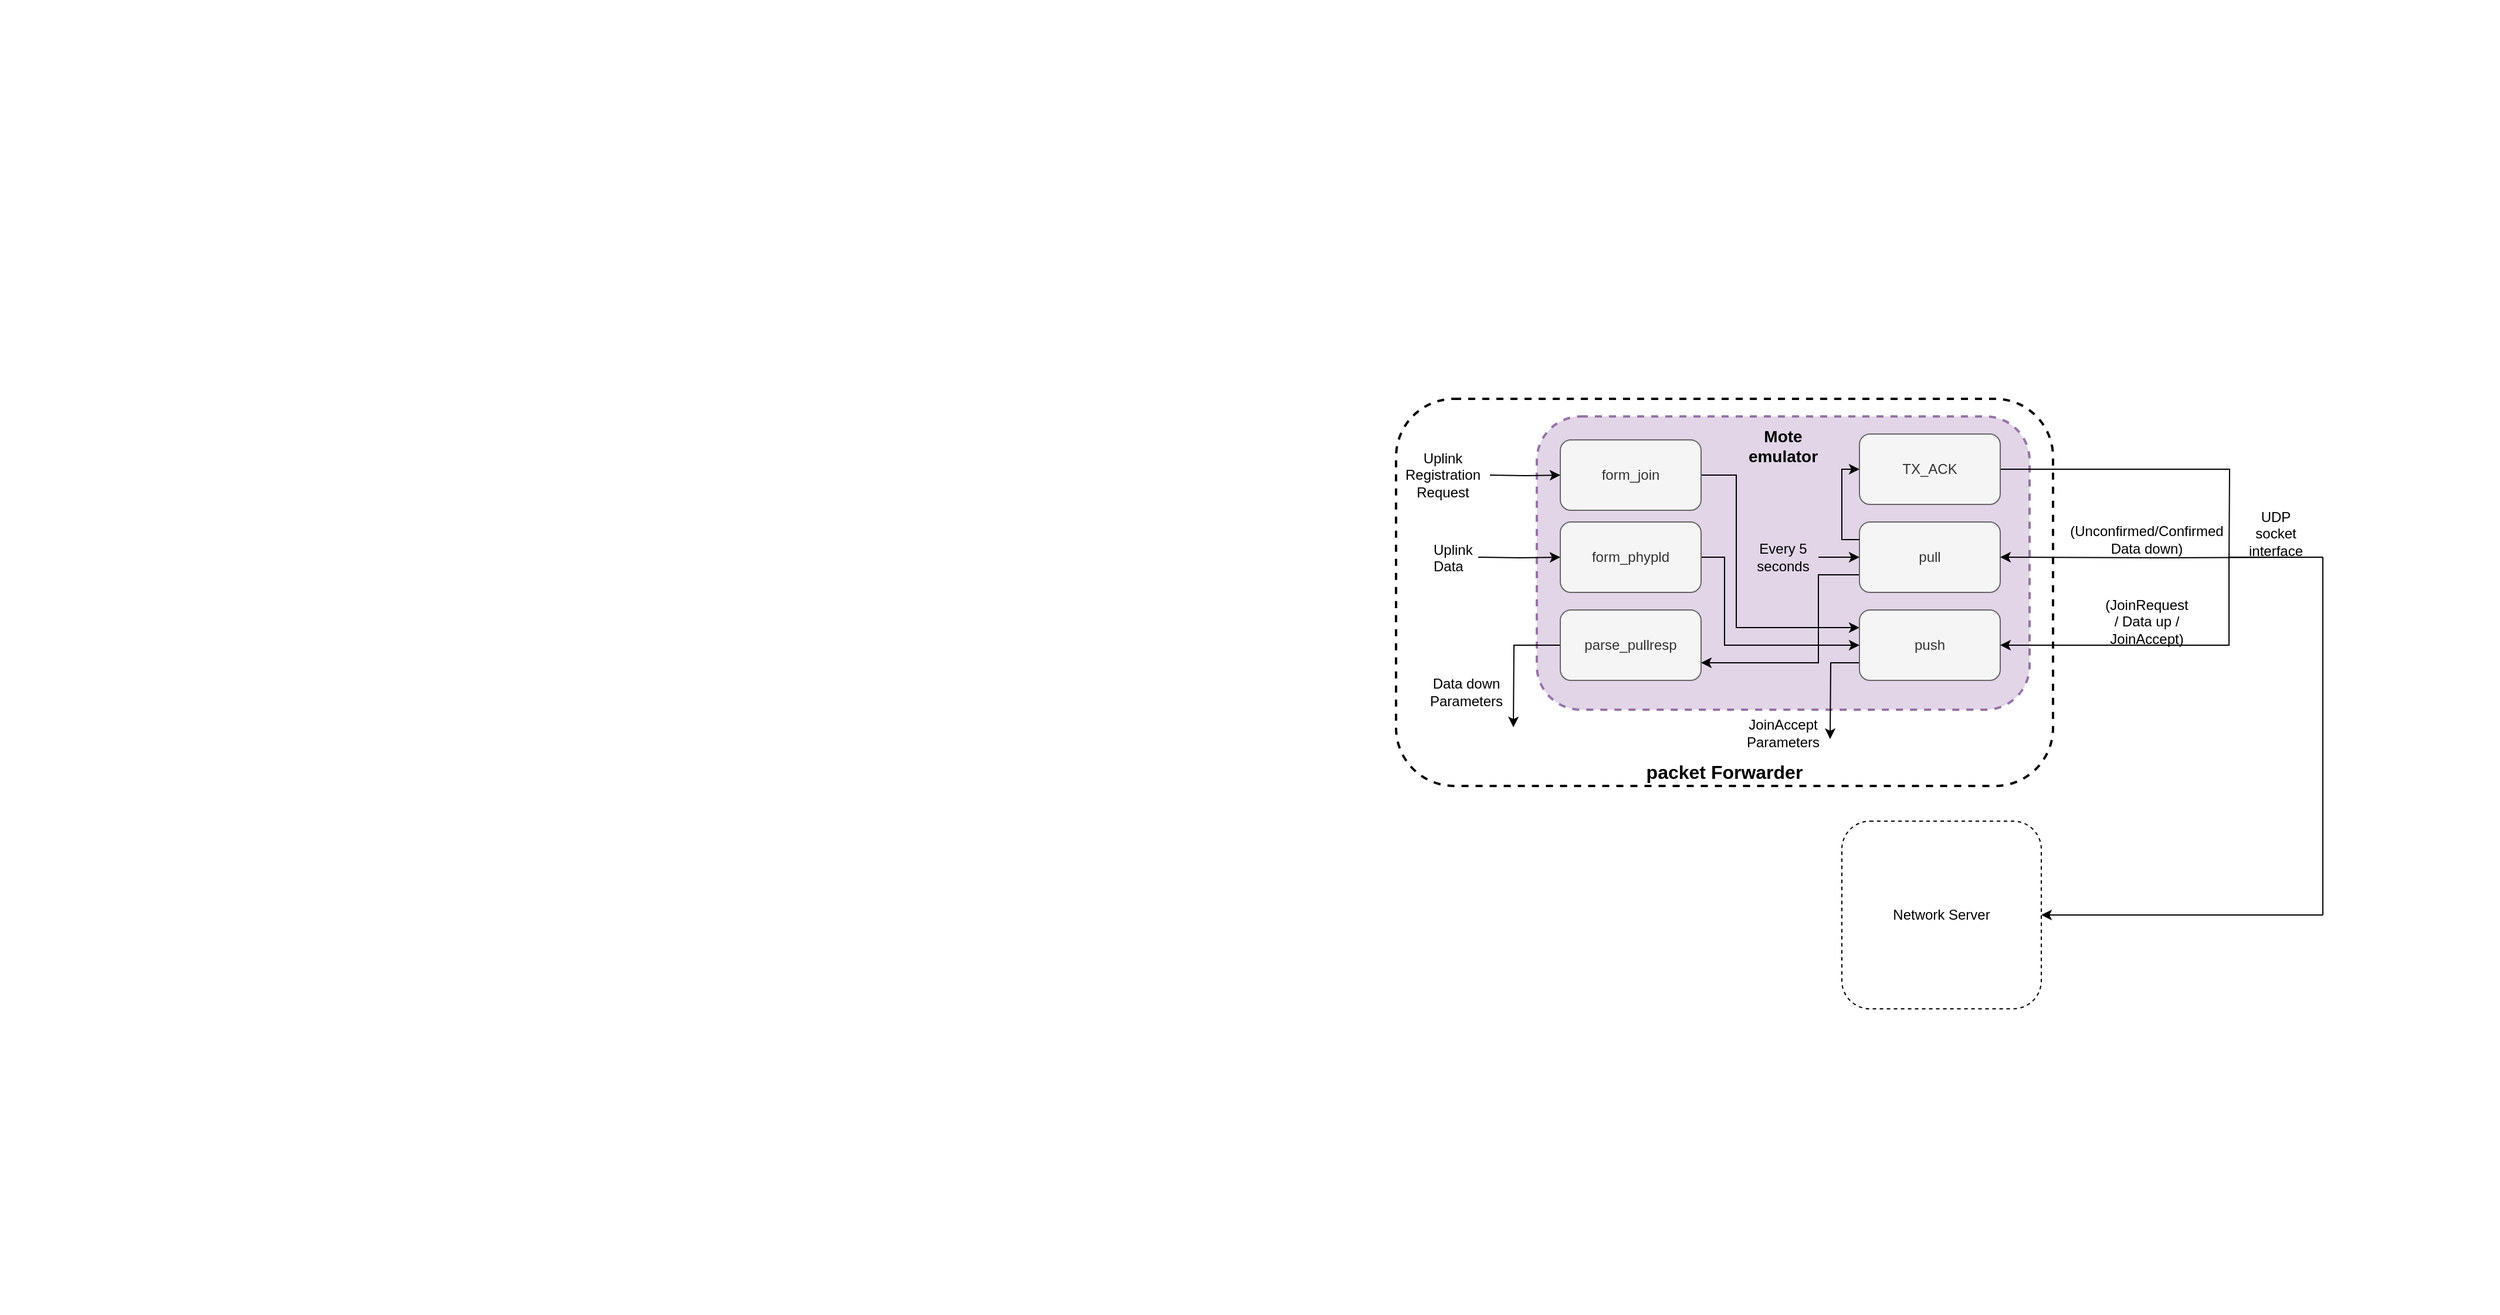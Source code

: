 <mxfile version="22.1.18" type="device">
  <diagram name="Page-1" id="E5AxCyOhZKjhce2MvHdj">
    <mxGraphModel dx="3290" dy="1312" grid="1" gridSize="5" guides="1" tooltips="1" connect="1" arrows="1" fold="1" page="1" pageScale="1" pageWidth="850" pageHeight="1100" math="0" shadow="0">
      <root>
        <mxCell id="0" />
        <mxCell id="1" parent="0" />
        <mxCell id="ir3scniFZbBamXwvJh3l-37" value="&lt;div style=&quot;font-size: 16px;&quot;&gt;&lt;font style=&quot;font-size: 16px;&quot;&gt;&lt;br&gt;&lt;/font&gt;&lt;/div&gt;&lt;div style=&quot;font-size: 16px;&quot;&gt;&lt;font style=&quot;font-size: 16px;&quot;&gt;&lt;br&gt;&lt;/font&gt;&lt;/div&gt;&lt;div style=&quot;font-size: 16px;&quot;&gt;&lt;font style=&quot;font-size: 16px;&quot;&gt;&lt;br&gt;&lt;/font&gt;&lt;/div&gt;&lt;div style=&quot;font-size: 16px;&quot;&gt;&lt;font style=&quot;font-size: 16px;&quot;&gt;&lt;br&gt;&lt;/font&gt;&lt;/div&gt;&lt;div style=&quot;font-size: 16px;&quot;&gt;&lt;font style=&quot;font-size: 16px;&quot;&gt;&lt;br&gt;&lt;/font&gt;&lt;/div&gt;&lt;div style=&quot;font-size: 16px;&quot;&gt;&lt;font style=&quot;font-size: 16px;&quot;&gt;&lt;br&gt;&lt;/font&gt;&lt;/div&gt;&lt;div style=&quot;font-size: 16px;&quot;&gt;&lt;font style=&quot;font-size: 16px;&quot;&gt;&lt;br&gt;&lt;/font&gt;&lt;/div&gt;&lt;div style=&quot;font-size: 16px;&quot;&gt;&lt;font style=&quot;font-size: 16px;&quot;&gt;&lt;br&gt;&lt;/font&gt;&lt;/div&gt;&lt;div style=&quot;font-size: 16px;&quot;&gt;&lt;font style=&quot;font-size: 16px;&quot;&gt;&lt;br&gt;&lt;/font&gt;&lt;/div&gt;&lt;div style=&quot;font-size: 16px;&quot;&gt;&lt;font style=&quot;font-size: 16px;&quot;&gt;&lt;br&gt;&lt;/font&gt;&lt;/div&gt;&lt;div style=&quot;font-size: 16px;&quot;&gt;&lt;font style=&quot;font-size: 16px;&quot;&gt;&lt;br&gt;&lt;/font&gt;&lt;/div&gt;&lt;div style=&quot;font-size: 16px;&quot;&gt;&lt;font style=&quot;font-size: 16px;&quot;&gt;&lt;br&gt;&lt;/font&gt;&lt;/div&gt;&lt;div style=&quot;font-size: 16px;&quot;&gt;&lt;font style=&quot;font-size: 16px;&quot;&gt;&lt;br&gt;&lt;/font&gt;&lt;/div&gt;&lt;div style=&quot;font-size: 16px;&quot;&gt;&lt;font style=&quot;font-size: 16px;&quot;&gt;&lt;br&gt;&lt;/font&gt;&lt;/div&gt;&lt;div style=&quot;font-size: 16px;&quot;&gt;&lt;font style=&quot;font-size: 16px;&quot;&gt;&lt;br&gt;&lt;/font&gt;&lt;/div&gt;&lt;div style=&quot;font-size: 16px;&quot;&gt;&lt;font style=&quot;font-size: 16px;&quot;&gt;&lt;br&gt;&lt;/font&gt;&lt;/div&gt;&lt;div style=&quot;font-size: 16px;&quot;&gt;&lt;font style=&quot;font-size: 16px;&quot;&gt;&lt;b&gt;packet Forwarder&lt;/b&gt;&lt;/font&gt;&lt;/div&gt;" style="rounded=1;whiteSpace=wrap;html=1;dashed=1;movable=1;resizable=1;rotatable=1;deletable=1;editable=1;locked=0;connectable=1;strokeWidth=2;" parent="1" vertex="1">
          <mxGeometry x="1000" y="1090" width="560" height="330" as="geometry" />
        </mxCell>
        <mxCell id="ir3scniFZbBamXwvJh3l-42" value="" style="rounded=1;whiteSpace=wrap;html=1;dashed=1;fillColor=#e1d5e7;strokeColor=#9673a6;movable=0;resizable=0;rotatable=0;deletable=0;editable=0;locked=1;connectable=0;strokeWidth=2;" parent="1" vertex="1">
          <mxGeometry x="1120" y="1105" width="420" height="250" as="geometry" />
        </mxCell>
        <mxCell id="ir3scniFZbBamXwvJh3l-43" value="Uplink Registration Request" style="text;html=1;strokeColor=none;fillColor=none;align=center;verticalAlign=middle;whiteSpace=wrap;rounded=0;" parent="1" vertex="1">
          <mxGeometry x="1010" y="1140" width="60" height="30" as="geometry" />
        </mxCell>
        <mxCell id="ir3scniFZbBamXwvJh3l-46" value="&lt;div&gt;Uplink Data&lt;/div&gt;" style="text;whiteSpace=wrap;html=1;" parent="1" vertex="1">
          <mxGeometry x="1030" y="1205" width="60" height="40" as="geometry" />
        </mxCell>
        <mxCell id="ir3scniFZbBamXwvJh3l-56" style="edgeStyle=orthogonalEdgeStyle;rounded=0;orthogonalLoop=1;jettySize=auto;html=1;entryX=0;entryY=0.25;entryDx=0;entryDy=0;" parent="1" source="ir3scniFZbBamXwvJh3l-48" target="ir3scniFZbBamXwvJh3l-49" edge="1">
          <mxGeometry relative="1" as="geometry">
            <Array as="points">
              <mxPoint x="1290" y="1155" />
              <mxPoint x="1290" y="1285" />
            </Array>
          </mxGeometry>
        </mxCell>
        <mxCell id="ir3scniFZbBamXwvJh3l-48" value="form_join" style="rounded=1;whiteSpace=wrap;html=1;fillColor=#f5f5f5;fontColor=#333333;strokeColor=#666666;" parent="1" vertex="1">
          <mxGeometry x="1140" y="1125" width="120" height="60" as="geometry" />
        </mxCell>
        <mxCell id="KBEGa4izW0I-MYj9QVqM-2" style="edgeStyle=orthogonalEdgeStyle;rounded=0;orthogonalLoop=1;jettySize=auto;html=1;exitX=0;exitY=0.75;exitDx=0;exitDy=0;" edge="1" parent="1" source="ir3scniFZbBamXwvJh3l-49">
          <mxGeometry relative="1" as="geometry">
            <mxPoint x="1370" y="1380" as="targetPoint" />
          </mxGeometry>
        </mxCell>
        <mxCell id="ir3scniFZbBamXwvJh3l-49" value="push" style="rounded=1;whiteSpace=wrap;html=1;fillColor=#f5f5f5;fontColor=#333333;strokeColor=#666666;" parent="1" vertex="1">
          <mxGeometry x="1395" y="1270" width="120" height="60" as="geometry" />
        </mxCell>
        <mxCell id="ir3scniFZbBamXwvJh3l-68" style="edgeStyle=orthogonalEdgeStyle;rounded=0;orthogonalLoop=1;jettySize=auto;html=1;exitX=0;exitY=0.75;exitDx=0;exitDy=0;entryX=1;entryY=0.75;entryDx=0;entryDy=0;" parent="1" source="ir3scniFZbBamXwvJh3l-50" target="ir3scniFZbBamXwvJh3l-53" edge="1">
          <mxGeometry relative="1" as="geometry">
            <Array as="points">
              <mxPoint x="1360" y="1240" />
              <mxPoint x="1360" y="1315" />
            </Array>
          </mxGeometry>
        </mxCell>
        <mxCell id="ir3scniFZbBamXwvJh3l-50" value="pull" style="rounded=1;whiteSpace=wrap;html=1;fillColor=#f5f5f5;fontColor=#333333;strokeColor=#666666;" parent="1" vertex="1">
          <mxGeometry x="1395" y="1195" width="120" height="60" as="geometry" />
        </mxCell>
        <mxCell id="ir3scniFZbBamXwvJh3l-62" style="edgeStyle=orthogonalEdgeStyle;rounded=0;orthogonalLoop=1;jettySize=auto;html=1;exitX=1;exitY=0.5;exitDx=0;exitDy=0;entryX=0;entryY=0.5;entryDx=0;entryDy=0;" parent="1" source="ir3scniFZbBamXwvJh3l-51" target="ir3scniFZbBamXwvJh3l-49" edge="1">
          <mxGeometry relative="1" as="geometry">
            <Array as="points">
              <mxPoint x="1280" y="1225" />
              <mxPoint x="1280" y="1300" />
            </Array>
          </mxGeometry>
        </mxCell>
        <mxCell id="ir3scniFZbBamXwvJh3l-51" value="form_phypld" style="rounded=1;whiteSpace=wrap;html=1;fillColor=#f5f5f5;fontColor=#333333;strokeColor=#666666;" parent="1" vertex="1">
          <mxGeometry x="1140" y="1195" width="120" height="60" as="geometry" />
        </mxCell>
        <mxCell id="KBEGa4izW0I-MYj9QVqM-3" style="edgeStyle=orthogonalEdgeStyle;rounded=0;orthogonalLoop=1;jettySize=auto;html=1;exitX=0;exitY=0.5;exitDx=0;exitDy=0;" edge="1" parent="1" source="ir3scniFZbBamXwvJh3l-53">
          <mxGeometry relative="1" as="geometry">
            <mxPoint x="1100" y="1370" as="targetPoint" />
          </mxGeometry>
        </mxCell>
        <mxCell id="ir3scniFZbBamXwvJh3l-53" value="parse_pullresp" style="rounded=1;whiteSpace=wrap;html=1;fillColor=#f5f5f5;fontColor=#333333;strokeColor=#666666;" parent="1" vertex="1">
          <mxGeometry x="1140" y="1270" width="120" height="60" as="geometry" />
        </mxCell>
        <mxCell id="tfgUsdt2ixnzsKASo8Zw-17" style="edgeStyle=orthogonalEdgeStyle;rounded=0;orthogonalLoop=1;jettySize=auto;html=1;exitX=1;exitY=0.5;exitDx=0;exitDy=0;endArrow=none;endFill=0;" parent="1" source="ir3scniFZbBamXwvJh3l-54" edge="1">
          <mxGeometry relative="1" as="geometry">
            <mxPoint x="1710" y="1230" as="targetPoint" />
          </mxGeometry>
        </mxCell>
        <mxCell id="ir3scniFZbBamXwvJh3l-54" value="TX_ACK" style="rounded=1;whiteSpace=wrap;html=1;fillColor=#f5f5f5;fontColor=#333333;strokeColor=#666666;" parent="1" vertex="1">
          <mxGeometry x="1395" y="1120" width="120" height="60" as="geometry" />
        </mxCell>
        <mxCell id="ir3scniFZbBamXwvJh3l-58" style="edgeStyle=orthogonalEdgeStyle;rounded=0;orthogonalLoop=1;jettySize=auto;html=1;exitX=0;exitY=0.5;exitDx=0;exitDy=0;entryX=1;entryY=0.5;entryDx=0;entryDy=0;startArrow=none;startFill=0;endArrow=classic;endFill=1;" parent="1" target="ir3scniFZbBamXwvJh3l-49" edge="1">
          <mxGeometry relative="1" as="geometry">
            <Array as="points">
              <mxPoint x="1710" y="1225" />
              <mxPoint x="1710" y="1300" />
            </Array>
            <mxPoint x="1790" y="1225" as="sourcePoint" />
          </mxGeometry>
        </mxCell>
        <mxCell id="ir3scniFZbBamXwvJh3l-59" style="edgeStyle=orthogonalEdgeStyle;rounded=0;orthogonalLoop=1;jettySize=auto;html=1;exitX=0;exitY=0.5;exitDx=0;exitDy=0;startArrow=none;startFill=0;" parent="1" target="ir3scniFZbBamXwvJh3l-50" edge="1">
          <mxGeometry relative="1" as="geometry">
            <mxPoint x="1790" y="1225" as="sourcePoint" />
          </mxGeometry>
        </mxCell>
        <mxCell id="ir3scniFZbBamXwvJh3l-60" value="(JoinRequest / Data up / JoinAccept)" style="text;html=1;strokeColor=none;fillColor=none;align=center;verticalAlign=middle;whiteSpace=wrap;rounded=0;" parent="1" vertex="1">
          <mxGeometry x="1610" y="1265" width="60" height="30" as="geometry" />
        </mxCell>
        <mxCell id="ir3scniFZbBamXwvJh3l-61" value="(Unconfirmed/Confirmed Data down)" style="text;html=1;strokeColor=none;fillColor=none;align=center;verticalAlign=middle;whiteSpace=wrap;rounded=0;" parent="1" vertex="1">
          <mxGeometry x="1610" y="1195" width="60" height="30" as="geometry" />
        </mxCell>
        <mxCell id="ir3scniFZbBamXwvJh3l-63" value="&amp;nbsp;" style="text;whiteSpace=wrap;html=1;" parent="1" vertex="1">
          <mxGeometry x="1490" y="1370" width="40" height="40" as="geometry" />
        </mxCell>
        <mxCell id="ir3scniFZbBamXwvJh3l-64" value="&lt;font style=&quot;font-size: 14px;&quot;&gt;&lt;b&gt;Mote emulator&lt;/b&gt;&lt;/font&gt;" style="text;html=1;strokeColor=none;fillColor=none;align=center;verticalAlign=middle;whiteSpace=wrap;rounded=0;" parent="1" vertex="1">
          <mxGeometry x="1300" y="1115" width="60" height="30" as="geometry" />
        </mxCell>
        <mxCell id="ir3scniFZbBamXwvJh3l-66" value="" style="endArrow=classic;html=1;rounded=0;exitX=1;exitY=0.5;exitDx=0;exitDy=0;" parent="1" source="ir3scniFZbBamXwvJh3l-67" edge="1">
          <mxGeometry width="50" height="50" relative="1" as="geometry">
            <mxPoint x="1380" y="1225" as="sourcePoint" />
            <mxPoint x="1395" y="1225" as="targetPoint" />
          </mxGeometry>
        </mxCell>
        <mxCell id="ir3scniFZbBamXwvJh3l-69" style="edgeStyle=orthogonalEdgeStyle;rounded=0;orthogonalLoop=1;jettySize=auto;html=1;exitX=0;exitY=0.25;exitDx=0;exitDy=0;entryX=0;entryY=0.5;entryDx=0;entryDy=0;" parent="1" source="ir3scniFZbBamXwvJh3l-50" target="ir3scniFZbBamXwvJh3l-54" edge="1">
          <mxGeometry relative="1" as="geometry">
            <Array as="points">
              <mxPoint x="1380" y="1210" />
              <mxPoint x="1380" y="1150" />
            </Array>
          </mxGeometry>
        </mxCell>
        <mxCell id="ir3scniFZbBamXwvJh3l-67" value="Every 5 seconds" style="text;html=1;strokeColor=none;fillColor=none;align=center;verticalAlign=middle;whiteSpace=wrap;rounded=0;" parent="1" vertex="1">
          <mxGeometry x="1300" y="1210" width="60" height="30" as="geometry" />
        </mxCell>
        <mxCell id="ir3scniFZbBamXwvJh3l-72" value="&amp;nbsp;" style="text;whiteSpace=wrap;html=1;" parent="1" vertex="1">
          <mxGeometry x="230" y="940" width="40" height="40" as="geometry" />
        </mxCell>
        <mxCell id="ir3scniFZbBamXwvJh3l-73" value="&amp;nbsp;" style="text;whiteSpace=wrap;html=1;" parent="1" vertex="1">
          <mxGeometry x="1690" y="990" width="40" height="40" as="geometry" />
        </mxCell>
        <mxCell id="ir3scniFZbBamXwvJh3l-81" style="edgeStyle=orthogonalEdgeStyle;rounded=0;orthogonalLoop=1;jettySize=auto;html=1;entryX=0;entryY=0.5;entryDx=0;entryDy=0;" parent="1" target="ir3scniFZbBamXwvJh3l-48" edge="1">
          <mxGeometry relative="1" as="geometry">
            <mxPoint x="1080" y="1155" as="sourcePoint" />
          </mxGeometry>
        </mxCell>
        <mxCell id="ir3scniFZbBamXwvJh3l-78" style="edgeStyle=orthogonalEdgeStyle;rounded=0;orthogonalLoop=1;jettySize=auto;html=1;entryX=0;entryY=0.5;entryDx=0;entryDy=0;" parent="1" target="ir3scniFZbBamXwvJh3l-51" edge="1">
          <mxGeometry relative="1" as="geometry">
            <mxPoint x="1070" y="1225" as="sourcePoint" />
          </mxGeometry>
        </mxCell>
        <mxCell id="ir3scniFZbBamXwvJh3l-85" value="&amp;nbsp;" style="text;whiteSpace=wrap;html=1;" parent="1" vertex="1">
          <mxGeometry x="820" y="1270" width="40" height="40" as="geometry" />
        </mxCell>
        <mxCell id="ir3scniFZbBamXwvJh3l-87" value="Data down Parameters" style="text;html=1;strokeColor=none;fillColor=none;align=center;verticalAlign=middle;whiteSpace=wrap;rounded=0;" parent="1" vertex="1">
          <mxGeometry x="1030" y="1320" width="60" height="40" as="geometry" />
        </mxCell>
        <mxCell id="ir3scniFZbBamXwvJh3l-90" value="JoinAccept Parameters" style="text;html=1;strokeColor=none;fillColor=none;align=center;verticalAlign=middle;whiteSpace=wrap;rounded=0;" parent="1" vertex="1">
          <mxGeometry x="1300" y="1355" width="60" height="40" as="geometry" />
        </mxCell>
        <mxCell id="ir3scniFZbBamXwvJh3l-123" value="&amp;nbsp;" style="text;whiteSpace=wrap;html=1;" parent="1" vertex="1">
          <mxGeometry x="580" y="1830" width="40" height="40" as="geometry" />
        </mxCell>
        <mxCell id="tfgUsdt2ixnzsKASo8Zw-9" value="&amp;nbsp;" style="text;whiteSpace=wrap;html=1;" parent="1" vertex="1">
          <mxGeometry x="-190" y="1310" width="40" height="40" as="geometry" />
        </mxCell>
        <mxCell id="tfgUsdt2ixnzsKASo8Zw-13" value="&amp;nbsp;" style="text;whiteSpace=wrap;html=1;" parent="1" vertex="1">
          <mxGeometry x="860" y="1410" width="40" height="40" as="geometry" />
        </mxCell>
        <mxCell id="tfgUsdt2ixnzsKASo8Zw-14" value="&amp;nbsp;" style="text;whiteSpace=wrap;html=1;" parent="1" vertex="1">
          <mxGeometry x="1900" y="1450" width="40" height="40" as="geometry" />
        </mxCell>
        <mxCell id="tfgUsdt2ixnzsKASo8Zw-15" value="&amp;nbsp;" style="text;whiteSpace=wrap;html=1;" parent="1" vertex="1">
          <mxGeometry x="1700" y="1450" width="40" height="40" as="geometry" />
        </mxCell>
        <mxCell id="tfgUsdt2ixnzsKASo8Zw-16" value="&amp;nbsp;" style="text;whiteSpace=wrap;html=1;" parent="1" vertex="1">
          <mxGeometry x="1510" y="1470" width="40" height="40" as="geometry" />
        </mxCell>
        <mxCell id="tfgUsdt2ixnzsKASo8Zw-19" value="UDP socket interface" style="text;html=1;strokeColor=none;fillColor=none;align=center;verticalAlign=middle;whiteSpace=wrap;rounded=0;" parent="1" vertex="1">
          <mxGeometry x="1720" y="1190" width="60" height="30" as="geometry" />
        </mxCell>
        <mxCell id="tfgUsdt2ixnzsKASo8Zw-20" value="&amp;nbsp;" style="text;whiteSpace=wrap;html=1;" parent="1" vertex="1">
          <mxGeometry x="270" y="750" width="40" height="40" as="geometry" />
        </mxCell>
        <mxCell id="KBEGa4izW0I-MYj9QVqM-4" value="Network Server" style="rounded=1;whiteSpace=wrap;html=1;dashed=1;" vertex="1" parent="1">
          <mxGeometry x="1380" y="1450" width="170" height="160" as="geometry" />
        </mxCell>
        <mxCell id="KBEGa4izW0I-MYj9QVqM-5" value="" style="endArrow=none;html=1;rounded=0;" edge="1" parent="1">
          <mxGeometry width="50" height="50" relative="1" as="geometry">
            <mxPoint x="1790" y="1530" as="sourcePoint" />
            <mxPoint x="1790" y="1225" as="targetPoint" />
          </mxGeometry>
        </mxCell>
        <mxCell id="KBEGa4izW0I-MYj9QVqM-6" value="" style="endArrow=classic;html=1;rounded=0;entryX=1;entryY=0.5;entryDx=0;entryDy=0;endFill=1;" edge="1" parent="1" target="KBEGa4izW0I-MYj9QVqM-4">
          <mxGeometry width="50" height="50" relative="1" as="geometry">
            <mxPoint x="1790" y="1530" as="sourcePoint" />
            <mxPoint x="1639.71" y="1450" as="targetPoint" />
          </mxGeometry>
        </mxCell>
      </root>
    </mxGraphModel>
  </diagram>
</mxfile>
